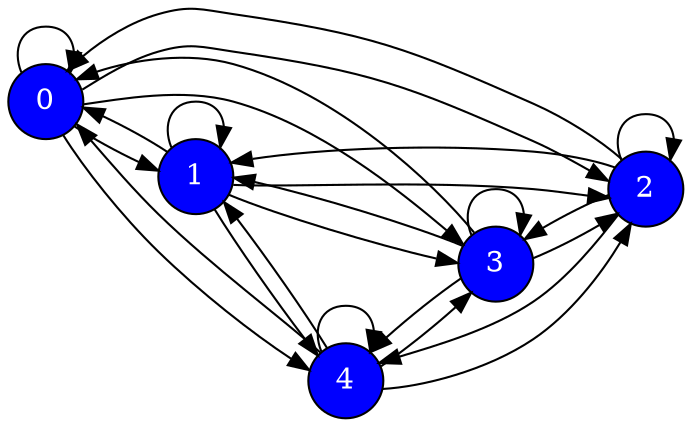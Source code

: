 digraph {node [shape="circle", style="filled", fillcolor="blue", fontcolor="#FFFFFF", margin="0.01"]; rankdir = "LR"; 0->0;0->1;0->2;0->3;0->4;1->0;1->1;1->2;1->3;1->4;2->0;2->1;2->2;2->3;2->4;3->0;3->1;3->2;3->3;3->4;4->0;4->1;4->2;4->3;4->4;}